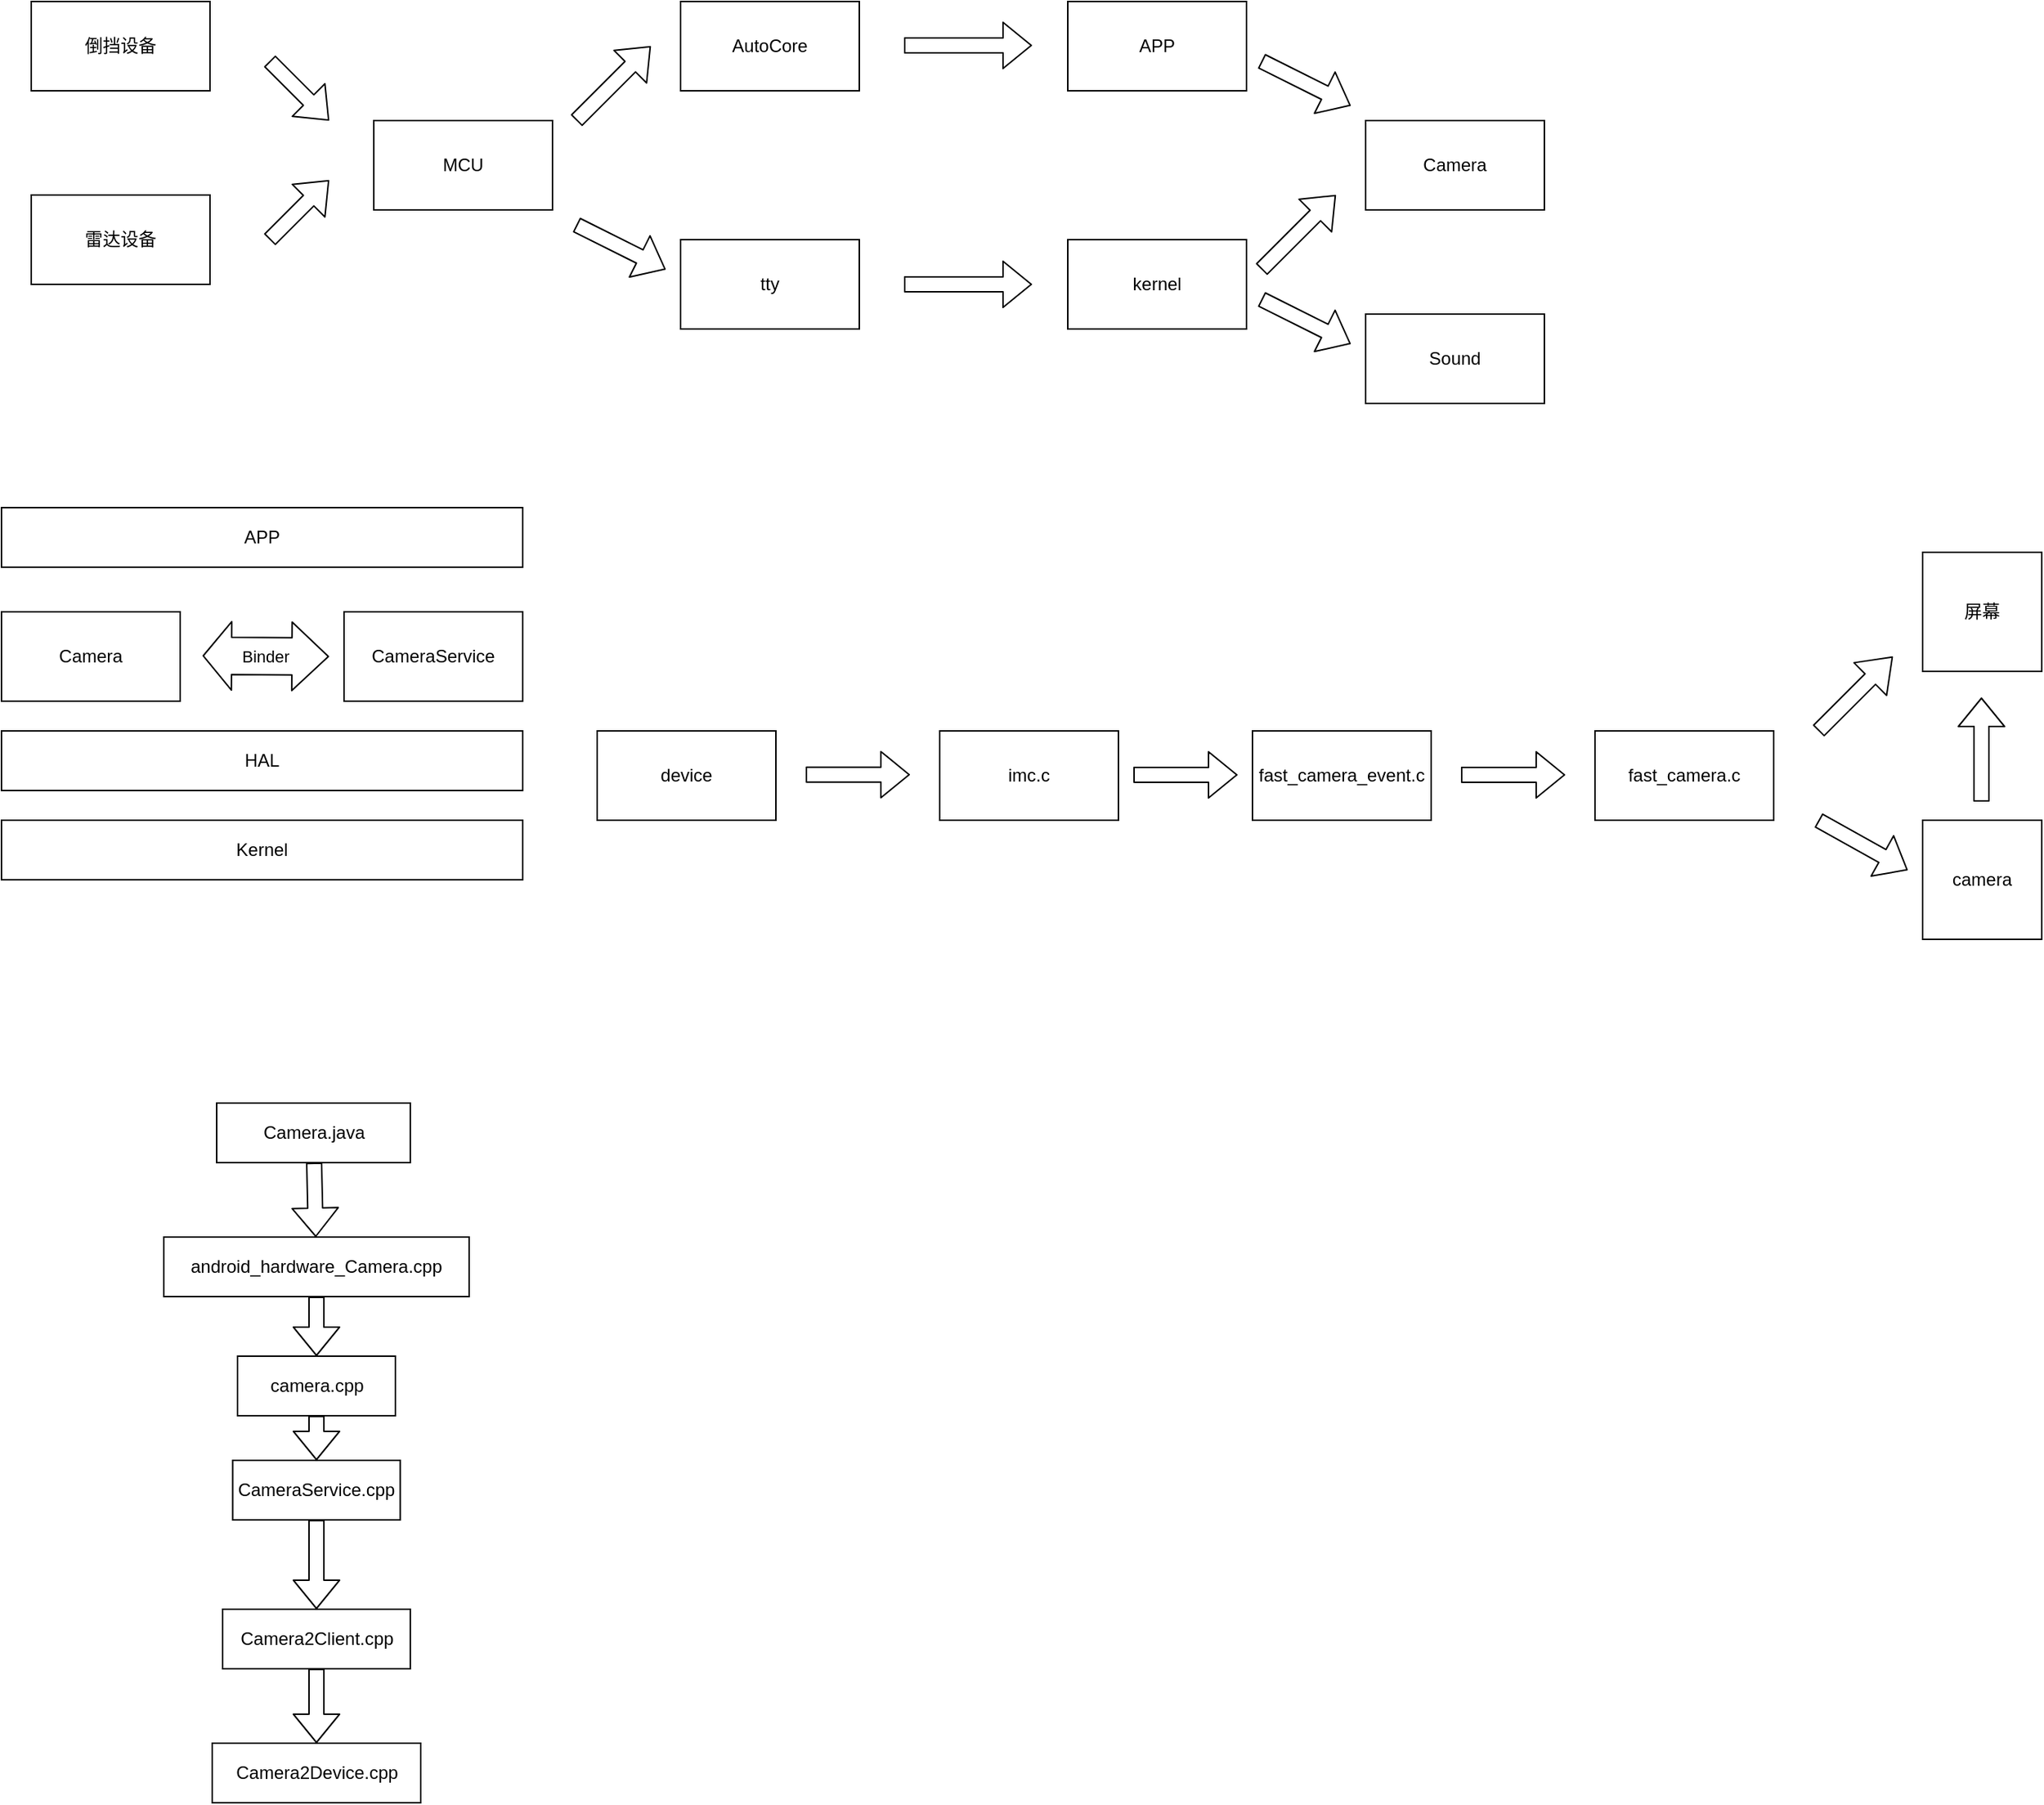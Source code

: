 <mxfile version="13.6.2" type="device"><diagram id="QkQpblYTKc-HKA08fo7T" name="第 1 页"><mxGraphModel dx="1024" dy="592" grid="1" gridSize="10" guides="1" tooltips="1" connect="1" arrows="1" fold="1" page="1" pageScale="1" pageWidth="827" pageHeight="1169" math="0" shadow="0"><root><mxCell id="0"/><mxCell id="1" parent="0"/><mxCell id="gmZ_ehIykQNqBfsiIWuz-1" value="MCU" style="rounded=0;whiteSpace=wrap;html=1;" parent="1" vertex="1"><mxGeometry x="350" y="200" width="120" height="60" as="geometry"/></mxCell><mxCell id="gmZ_ehIykQNqBfsiIWuz-2" value="tty" style="rounded=0;whiteSpace=wrap;html=1;" parent="1" vertex="1"><mxGeometry x="556" y="280" width="120" height="60" as="geometry"/></mxCell><mxCell id="gmZ_ehIykQNqBfsiIWuz-3" value="AutoCore" style="rounded=0;whiteSpace=wrap;html=1;" parent="1" vertex="1"><mxGeometry x="556" y="120" width="120" height="60" as="geometry"/></mxCell><mxCell id="GZpd-ETs5YswET55E_zr-2" value="" style="shape=flexArrow;endArrow=classic;html=1;" parent="1" edge="1"><mxGeometry width="50" height="50" relative="1" as="geometry"><mxPoint x="486" y="200" as="sourcePoint"/><mxPoint x="536" y="150" as="targetPoint"/></mxGeometry></mxCell><mxCell id="GZpd-ETs5YswET55E_zr-3" value="" style="shape=flexArrow;endArrow=classic;html=1;" parent="1" edge="1"><mxGeometry width="50" height="50" relative="1" as="geometry"><mxPoint x="486" y="270" as="sourcePoint"/><mxPoint x="546" y="300" as="targetPoint"/></mxGeometry></mxCell><mxCell id="GZpd-ETs5YswET55E_zr-5" value="" style="shape=flexArrow;endArrow=classic;html=1;" parent="1" edge="1"><mxGeometry width="50" height="50" relative="1" as="geometry"><mxPoint x="706" y="149.5" as="sourcePoint"/><mxPoint x="792" y="149.5" as="targetPoint"/><Array as="points"><mxPoint x="792" y="149.5"/></Array></mxGeometry></mxCell><mxCell id="GZpd-ETs5YswET55E_zr-7" value="" style="shape=flexArrow;endArrow=classic;html=1;" parent="1" edge="1"><mxGeometry width="50" height="50" relative="1" as="geometry"><mxPoint x="706" y="310" as="sourcePoint"/><mxPoint x="792" y="310" as="targetPoint"/><Array as="points"><mxPoint x="792" y="310"/></Array></mxGeometry></mxCell><mxCell id="GZpd-ETs5YswET55E_zr-8" value="APP" style="rounded=0;whiteSpace=wrap;html=1;" parent="1" vertex="1"><mxGeometry x="816" y="120" width="120" height="60" as="geometry"/></mxCell><mxCell id="GZpd-ETs5YswET55E_zr-9" value="kernel" style="rounded=0;whiteSpace=wrap;html=1;" parent="1" vertex="1"><mxGeometry x="816" y="280" width="120" height="60" as="geometry"/></mxCell><mxCell id="GZpd-ETs5YswET55E_zr-10" value="Camera" style="rounded=0;whiteSpace=wrap;html=1;" parent="1" vertex="1"><mxGeometry x="1016" y="200" width="120" height="60" as="geometry"/></mxCell><mxCell id="GZpd-ETs5YswET55E_zr-11" value="Sound" style="rounded=0;whiteSpace=wrap;html=1;" parent="1" vertex="1"><mxGeometry x="1016" y="330" width="120" height="60" as="geometry"/></mxCell><mxCell id="GZpd-ETs5YswET55E_zr-12" value="" style="shape=flexArrow;endArrow=classic;html=1;" parent="1" edge="1"><mxGeometry width="50" height="50" relative="1" as="geometry"><mxPoint x="946" y="300" as="sourcePoint"/><mxPoint x="996" y="250" as="targetPoint"/></mxGeometry></mxCell><mxCell id="GZpd-ETs5YswET55E_zr-13" value="" style="shape=flexArrow;endArrow=classic;html=1;" parent="1" edge="1"><mxGeometry width="50" height="50" relative="1" as="geometry"><mxPoint x="946" y="320" as="sourcePoint"/><mxPoint x="1006" y="350" as="targetPoint"/></mxGeometry></mxCell><mxCell id="GZpd-ETs5YswET55E_zr-14" value="" style="shape=flexArrow;endArrow=classic;html=1;" parent="1" edge="1"><mxGeometry width="50" height="50" relative="1" as="geometry"><mxPoint x="946" y="160" as="sourcePoint"/><mxPoint x="1006" y="190" as="targetPoint"/></mxGeometry></mxCell><mxCell id="GZpd-ETs5YswET55E_zr-17" value="APP" style="rounded=0;whiteSpace=wrap;html=1;" parent="1" vertex="1"><mxGeometry x="100" y="460" width="350" height="40" as="geometry"/></mxCell><mxCell id="GZpd-ETs5YswET55E_zr-20" value="Camera" style="rounded=0;whiteSpace=wrap;html=1;" parent="1" vertex="1"><mxGeometry x="100" y="530" width="120" height="60" as="geometry"/></mxCell><mxCell id="GZpd-ETs5YswET55E_zr-21" value="CameraService" style="rounded=0;whiteSpace=wrap;html=1;" parent="1" vertex="1"><mxGeometry x="330" y="530" width="120" height="60" as="geometry"/></mxCell><mxCell id="GZpd-ETs5YswET55E_zr-22" value="HAL" style="rounded=0;whiteSpace=wrap;html=1;" parent="1" vertex="1"><mxGeometry x="100" y="610" width="350" height="40" as="geometry"/></mxCell><mxCell id="GZpd-ETs5YswET55E_zr-23" value="Kernel" style="rounded=0;whiteSpace=wrap;html=1;" parent="1" vertex="1"><mxGeometry x="100" y="670" width="350" height="40" as="geometry"/></mxCell><mxCell id="GZpd-ETs5YswET55E_zr-24" value="Binder" style="shape=flexArrow;endArrow=classic;startArrow=classic;html=1;width=25;endSize=7.82;" parent="1" edge="1"><mxGeometry width="50" height="50" relative="1" as="geometry"><mxPoint x="235" y="559.5" as="sourcePoint"/><mxPoint x="320" y="560" as="targetPoint"/></mxGeometry></mxCell><mxCell id="VguOo7Tzx_qXZv61NoSI-8" value="fast_camera.c" style="rounded=0;whiteSpace=wrap;html=1;" parent="1" vertex="1"><mxGeometry x="1170" y="610" width="120" height="60" as="geometry"/></mxCell><mxCell id="VguOo7Tzx_qXZv61NoSI-10" value="fast_camera_event.c" style="rounded=0;whiteSpace=wrap;html=1;" parent="1" vertex="1"><mxGeometry x="940" y="610" width="120" height="60" as="geometry"/></mxCell><mxCell id="VguOo7Tzx_qXZv61NoSI-11" value="imc.c" style="rounded=0;whiteSpace=wrap;html=1;" parent="1" vertex="1"><mxGeometry x="730" y="610" width="120" height="60" as="geometry"/></mxCell><mxCell id="VguOo7Tzx_qXZv61NoSI-12" value="" style="shape=flexArrow;endArrow=classic;html=1;" parent="1" edge="1"><mxGeometry width="50" height="50" relative="1" as="geometry"><mxPoint x="860" y="639.5" as="sourcePoint"/><mxPoint x="930" y="639.5" as="targetPoint"/></mxGeometry></mxCell><mxCell id="VguOo7Tzx_qXZv61NoSI-13" value="" style="shape=flexArrow;endArrow=classic;html=1;" parent="1" edge="1"><mxGeometry width="50" height="50" relative="1" as="geometry"><mxPoint x="1080" y="639.5" as="sourcePoint"/><mxPoint x="1150" y="639.5" as="targetPoint"/></mxGeometry></mxCell><mxCell id="VguOo7Tzx_qXZv61NoSI-15" value="屏幕" style="rounded=0;whiteSpace=wrap;html=1;" parent="1" vertex="1"><mxGeometry x="1390" y="490" width="80" height="80" as="geometry"/></mxCell><mxCell id="VguOo7Tzx_qXZv61NoSI-16" value="" style="shape=flexArrow;endArrow=classic;html=1;" parent="1" edge="1"><mxGeometry width="50" height="50" relative="1" as="geometry"><mxPoint x="1320" y="670" as="sourcePoint"/><mxPoint x="1380" y="703.5" as="targetPoint"/></mxGeometry></mxCell><mxCell id="VguOo7Tzx_qXZv61NoSI-17" value="camera" style="rounded=0;whiteSpace=wrap;html=1;" parent="1" vertex="1"><mxGeometry x="1390" y="670" width="80" height="80" as="geometry"/></mxCell><mxCell id="VguOo7Tzx_qXZv61NoSI-18" value="" style="shape=flexArrow;endArrow=classic;html=1;width=10;endSize=6.64;" parent="1" edge="1"><mxGeometry width="50" height="50" relative="1" as="geometry"><mxPoint x="1320" y="610" as="sourcePoint"/><mxPoint x="1370" y="560" as="targetPoint"/></mxGeometry></mxCell><mxCell id="VguOo7Tzx_qXZv61NoSI-19" value="" style="shape=flexArrow;endArrow=classic;html=1;" parent="1" edge="1"><mxGeometry width="50" height="50" relative="1" as="geometry"><mxPoint x="1429.5" y="657.5" as="sourcePoint"/><mxPoint x="1429.5" y="587.5" as="targetPoint"/></mxGeometry></mxCell><mxCell id="VguOo7Tzx_qXZv61NoSI-20" value="雷达设备" style="rounded=0;whiteSpace=wrap;html=1;" parent="1" vertex="1"><mxGeometry x="120" y="250" width="120" height="60" as="geometry"/></mxCell><mxCell id="VguOo7Tzx_qXZv61NoSI-21" value="倒挡设备" style="rounded=0;whiteSpace=wrap;html=1;" parent="1" vertex="1"><mxGeometry x="120" y="120" width="120" height="60" as="geometry"/></mxCell><mxCell id="VguOo7Tzx_qXZv61NoSI-22" value="" style="shape=flexArrow;endArrow=classic;html=1;" parent="1" edge="1"><mxGeometry width="50" height="50" relative="1" as="geometry"><mxPoint x="280" y="160" as="sourcePoint"/><mxPoint x="320" y="200" as="targetPoint"/></mxGeometry></mxCell><mxCell id="VguOo7Tzx_qXZv61NoSI-23" value="" style="shape=flexArrow;endArrow=classic;html=1;" parent="1" edge="1"><mxGeometry width="50" height="50" relative="1" as="geometry"><mxPoint x="280" y="280" as="sourcePoint"/><mxPoint x="320" y="240" as="targetPoint"/></mxGeometry></mxCell><mxCell id="VguOo7Tzx_qXZv61NoSI-24" value="device" style="rounded=0;whiteSpace=wrap;html=1;" parent="1" vertex="1"><mxGeometry x="500" y="610" width="120" height="60" as="geometry"/></mxCell><mxCell id="VguOo7Tzx_qXZv61NoSI-26" value="" style="shape=flexArrow;endArrow=classic;html=1;" parent="1" edge="1"><mxGeometry width="50" height="50" relative="1" as="geometry"><mxPoint x="640" y="639.33" as="sourcePoint"/><mxPoint x="710" y="639.33" as="targetPoint"/></mxGeometry></mxCell><mxCell id="Ibfq2SB86JGfvS-mfxus-1" value="Camera.java" style="rounded=0;whiteSpace=wrap;html=1;" vertex="1" parent="1"><mxGeometry x="244.5" y="860" width="130" height="40" as="geometry"/></mxCell><mxCell id="Ibfq2SB86JGfvS-mfxus-2" value="android_hardware_Camera.cpp" style="rounded=0;whiteSpace=wrap;html=1;" vertex="1" parent="1"><mxGeometry x="209" y="950" width="205" height="40" as="geometry"/></mxCell><mxCell id="Ibfq2SB86JGfvS-mfxus-7" value="CameraService.cpp" style="rounded=0;whiteSpace=wrap;html=1;" vertex="1" parent="1"><mxGeometry x="255.25" y="1100" width="112.5" height="40" as="geometry"/></mxCell><mxCell id="Ibfq2SB86JGfvS-mfxus-8" value="Camera2Client.cpp" style="rounded=0;whiteSpace=wrap;html=1;" vertex="1" parent="1"><mxGeometry x="248.5" y="1200" width="126" height="40" as="geometry"/></mxCell><mxCell id="Ibfq2SB86JGfvS-mfxus-9" value="Camera2Device.cpp" style="rounded=0;whiteSpace=wrap;html=1;" vertex="1" parent="1"><mxGeometry x="241.5" y="1290" width="140" height="40" as="geometry"/></mxCell><mxCell id="Ibfq2SB86JGfvS-mfxus-10" value="camera.cpp" style="rounded=0;whiteSpace=wrap;html=1;" vertex="1" parent="1"><mxGeometry x="258.5" y="1030" width="106" height="40" as="geometry"/></mxCell><mxCell id="Ibfq2SB86JGfvS-mfxus-15" value="" style="shape=flexArrow;endArrow=classic;html=1;" edge="1" parent="1" source="Ibfq2SB86JGfvS-mfxus-10" target="Ibfq2SB86JGfvS-mfxus-7"><mxGeometry width="50" height="50" relative="1" as="geometry"><mxPoint x="570" y="1130" as="sourcePoint"/><mxPoint x="570" y="1170" as="targetPoint"/></mxGeometry></mxCell><mxCell id="Ibfq2SB86JGfvS-mfxus-16" value="" style="shape=flexArrow;endArrow=classic;html=1;exitX=0.5;exitY=1;exitDx=0;exitDy=0;" edge="1" parent="1" source="Ibfq2SB86JGfvS-mfxus-2" target="Ibfq2SB86JGfvS-mfxus-10"><mxGeometry width="50" height="50" relative="1" as="geometry"><mxPoint x="580" y="1140" as="sourcePoint"/><mxPoint x="580" y="1180" as="targetPoint"/></mxGeometry></mxCell><mxCell id="Ibfq2SB86JGfvS-mfxus-17" value="" style="shape=flexArrow;endArrow=classic;html=1;" edge="1" parent="1" source="Ibfq2SB86JGfvS-mfxus-1" target="Ibfq2SB86JGfvS-mfxus-2"><mxGeometry width="50" height="50" relative="1" as="geometry"><mxPoint x="623" y="1170" as="sourcePoint"/><mxPoint x="623" y="1210" as="targetPoint"/></mxGeometry></mxCell><mxCell id="Ibfq2SB86JGfvS-mfxus-18" value="" style="shape=flexArrow;endArrow=classic;html=1;entryX=0.5;entryY=0;entryDx=0;entryDy=0;" edge="1" parent="1" source="Ibfq2SB86JGfvS-mfxus-7" target="Ibfq2SB86JGfvS-mfxus-8"><mxGeometry width="50" height="50" relative="1" as="geometry"><mxPoint x="440" y="1170" as="sourcePoint"/><mxPoint x="490" y="1120" as="targetPoint"/></mxGeometry></mxCell><mxCell id="Ibfq2SB86JGfvS-mfxus-19" value="" style="shape=flexArrow;endArrow=classic;html=1;" edge="1" parent="1" source="Ibfq2SB86JGfvS-mfxus-8" target="Ibfq2SB86JGfvS-mfxus-9"><mxGeometry width="50" height="50" relative="1" as="geometry"><mxPoint x="540" y="1110" as="sourcePoint"/><mxPoint x="590" y="1060" as="targetPoint"/></mxGeometry></mxCell></root></mxGraphModel></diagram></mxfile>